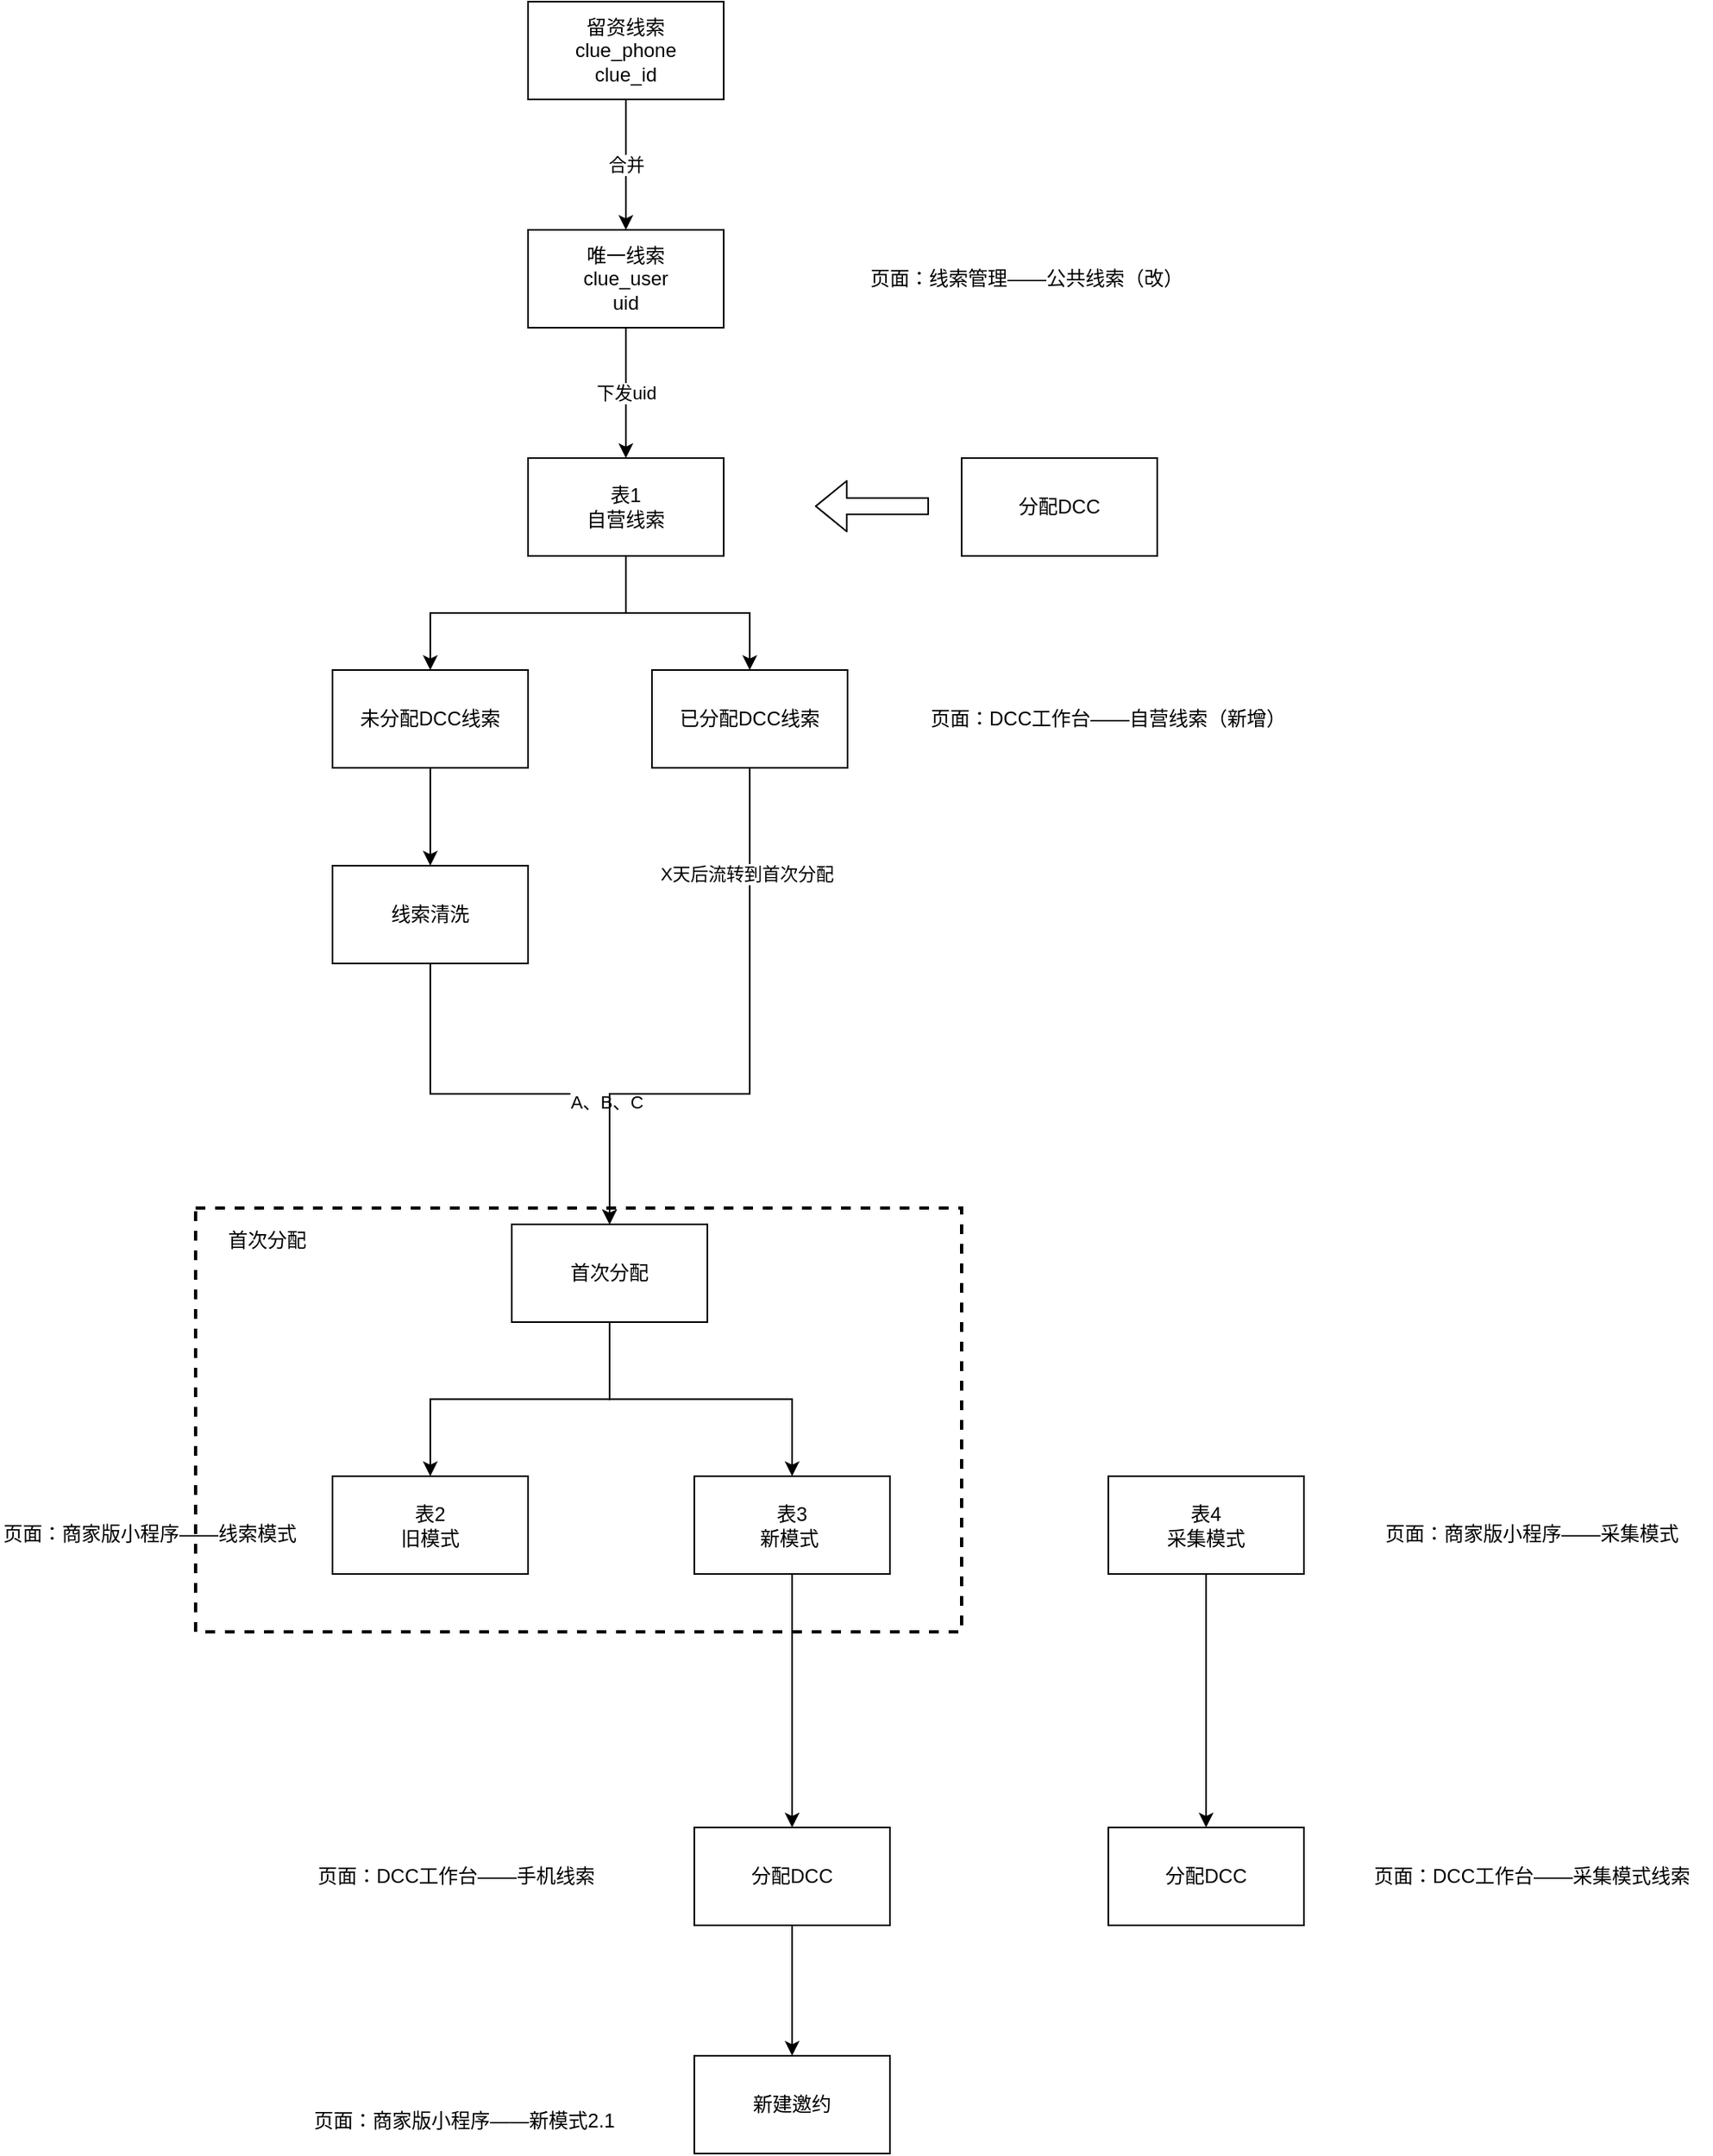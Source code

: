 <mxfile version="14.9.2" type="github">
  <diagram id="tDlVZkPplq9Yx5lwNJJn" name="第 1 页">
    <mxGraphModel dx="2256" dy="794" grid="1" gridSize="10" guides="1" tooltips="1" connect="1" arrows="1" fold="1" page="1" pageScale="1" pageWidth="827" pageHeight="1169" math="0" shadow="0">
      <root>
        <mxCell id="0" />
        <mxCell id="1" parent="0" />
        <mxCell id="u2RAki7muHQ0PCoqNx1q-16" value="" style="rounded=0;whiteSpace=wrap;html=1;fillColor=none;dashed=1;strokeWidth=2;" vertex="1" parent="1">
          <mxGeometry x="60" y="780" width="470" height="260" as="geometry" />
        </mxCell>
        <mxCell id="u2RAki7muHQ0PCoqNx1q-3" value="合并" style="edgeStyle=orthogonalEdgeStyle;rounded=0;orthogonalLoop=1;jettySize=auto;html=1;" edge="1" parent="1" source="u2RAki7muHQ0PCoqNx1q-1" target="u2RAki7muHQ0PCoqNx1q-2">
          <mxGeometry relative="1" as="geometry" />
        </mxCell>
        <mxCell id="u2RAki7muHQ0PCoqNx1q-1" value="留资线索&lt;br&gt;clue_phone&lt;br&gt;clue_id" style="rounded=0;whiteSpace=wrap;html=1;" vertex="1" parent="1">
          <mxGeometry x="264" y="40" width="120" height="60" as="geometry" />
        </mxCell>
        <mxCell id="u2RAki7muHQ0PCoqNx1q-5" value="下发uid" style="edgeStyle=orthogonalEdgeStyle;rounded=0;orthogonalLoop=1;jettySize=auto;html=1;" edge="1" parent="1" source="u2RAki7muHQ0PCoqNx1q-2" target="u2RAki7muHQ0PCoqNx1q-4">
          <mxGeometry relative="1" as="geometry" />
        </mxCell>
        <mxCell id="u2RAki7muHQ0PCoqNx1q-2" value="唯一线索&lt;br&gt;clue_user&lt;br&gt;uid" style="rounded=0;whiteSpace=wrap;html=1;" vertex="1" parent="1">
          <mxGeometry x="264" y="180" width="120" height="60" as="geometry" />
        </mxCell>
        <mxCell id="u2RAki7muHQ0PCoqNx1q-20" value="" style="edgeStyle=orthogonalEdgeStyle;rounded=0;orthogonalLoop=1;jettySize=auto;html=1;" edge="1" parent="1" source="u2RAki7muHQ0PCoqNx1q-4" target="u2RAki7muHQ0PCoqNx1q-14">
          <mxGeometry relative="1" as="geometry" />
        </mxCell>
        <mxCell id="u2RAki7muHQ0PCoqNx1q-29" style="edgeStyle=orthogonalEdgeStyle;rounded=0;orthogonalLoop=1;jettySize=auto;html=1;exitX=0.5;exitY=1;exitDx=0;exitDy=0;" edge="1" parent="1" source="u2RAki7muHQ0PCoqNx1q-4" target="u2RAki7muHQ0PCoqNx1q-28">
          <mxGeometry relative="1" as="geometry" />
        </mxCell>
        <mxCell id="u2RAki7muHQ0PCoqNx1q-4" value="表1&lt;br&gt;自营线索" style="rounded=0;whiteSpace=wrap;html=1;" vertex="1" parent="1">
          <mxGeometry x="264" y="320" width="120" height="60" as="geometry" />
        </mxCell>
        <mxCell id="u2RAki7muHQ0PCoqNx1q-6" value="表2&lt;br&gt;旧模式" style="rounded=0;whiteSpace=wrap;html=1;" vertex="1" parent="1">
          <mxGeometry x="144" y="944.5" width="120" height="60" as="geometry" />
        </mxCell>
        <mxCell id="u2RAki7muHQ0PCoqNx1q-24" style="edgeStyle=orthogonalEdgeStyle;rounded=0;orthogonalLoop=1;jettySize=auto;html=1;exitX=0.5;exitY=1;exitDx=0;exitDy=0;" edge="1" parent="1" source="u2RAki7muHQ0PCoqNx1q-7" target="u2RAki7muHQ0PCoqNx1q-23">
          <mxGeometry relative="1" as="geometry" />
        </mxCell>
        <mxCell id="u2RAki7muHQ0PCoqNx1q-7" value="表3&lt;br&gt;新模式&amp;nbsp;" style="rounded=0;whiteSpace=wrap;html=1;" vertex="1" parent="1">
          <mxGeometry x="366" y="944.5" width="120" height="60" as="geometry" />
        </mxCell>
        <mxCell id="u2RAki7muHQ0PCoqNx1q-48" value="" style="edgeStyle=orthogonalEdgeStyle;rounded=0;orthogonalLoop=1;jettySize=auto;html=1;" edge="1" parent="1" source="u2RAki7muHQ0PCoqNx1q-8" target="u2RAki7muHQ0PCoqNx1q-47">
          <mxGeometry relative="1" as="geometry" />
        </mxCell>
        <mxCell id="u2RAki7muHQ0PCoqNx1q-8" value="表4&lt;br&gt;采集模式" style="rounded=0;whiteSpace=wrap;html=1;" vertex="1" parent="1">
          <mxGeometry x="620" y="944.5" width="120" height="60" as="geometry" />
        </mxCell>
        <mxCell id="u2RAki7muHQ0PCoqNx1q-12" value="分配DCC" style="rounded=0;whiteSpace=wrap;html=1;" vertex="1" parent="1">
          <mxGeometry x="530" y="320" width="120" height="60" as="geometry" />
        </mxCell>
        <mxCell id="u2RAki7muHQ0PCoqNx1q-13" value="" style="shape=flexArrow;endArrow=classic;html=1;" edge="1" parent="1">
          <mxGeometry width="50" height="50" relative="1" as="geometry">
            <mxPoint x="510" y="349.5" as="sourcePoint" />
            <mxPoint x="440" y="349.5" as="targetPoint" />
          </mxGeometry>
        </mxCell>
        <mxCell id="u2RAki7muHQ0PCoqNx1q-30" style="edgeStyle=orthogonalEdgeStyle;rounded=0;orthogonalLoop=1;jettySize=auto;html=1;exitX=0.5;exitY=1;exitDx=0;exitDy=0;entryX=0.5;entryY=0;entryDx=0;entryDy=0;" edge="1" parent="1" source="u2RAki7muHQ0PCoqNx1q-14" target="u2RAki7muHQ0PCoqNx1q-27">
          <mxGeometry relative="1" as="geometry" />
        </mxCell>
        <mxCell id="u2RAki7muHQ0PCoqNx1q-14" value="未分配DCC线索" style="rounded=0;whiteSpace=wrap;html=1;" vertex="1" parent="1">
          <mxGeometry x="144" y="450" width="120" height="60" as="geometry" />
        </mxCell>
        <mxCell id="u2RAki7muHQ0PCoqNx1q-17" value="首次分配" style="text;html=1;strokeColor=none;fillColor=none;align=center;verticalAlign=middle;whiteSpace=wrap;rounded=0;dashed=1;" vertex="1" parent="1">
          <mxGeometry x="74" y="790" width="60" height="20" as="geometry" />
        </mxCell>
        <mxCell id="u2RAki7muHQ0PCoqNx1q-46" value="" style="edgeStyle=orthogonalEdgeStyle;rounded=0;orthogonalLoop=1;jettySize=auto;html=1;" edge="1" parent="1" source="u2RAki7muHQ0PCoqNx1q-23" target="u2RAki7muHQ0PCoqNx1q-45">
          <mxGeometry relative="1" as="geometry" />
        </mxCell>
        <mxCell id="u2RAki7muHQ0PCoqNx1q-23" value="分配DCC" style="rounded=0;whiteSpace=wrap;html=1;strokeWidth=1;" vertex="1" parent="1">
          <mxGeometry x="366" y="1160" width="120" height="60" as="geometry" />
        </mxCell>
        <mxCell id="u2RAki7muHQ0PCoqNx1q-32" style="edgeStyle=orthogonalEdgeStyle;rounded=0;orthogonalLoop=1;jettySize=auto;html=1;exitX=0.5;exitY=1;exitDx=0;exitDy=0;entryX=0.5;entryY=0;entryDx=0;entryDy=0;" edge="1" parent="1" source="u2RAki7muHQ0PCoqNx1q-27" target="u2RAki7muHQ0PCoqNx1q-31">
          <mxGeometry relative="1" as="geometry" />
        </mxCell>
        <mxCell id="u2RAki7muHQ0PCoqNx1q-41" value="A、B、C" style="edgeLabel;html=1;align=center;verticalAlign=middle;resizable=0;points=[];" vertex="1" connectable="0" parent="u2RAki7muHQ0PCoqNx1q-32">
          <mxGeometry x="0.443" y="-2" relative="1" as="geometry">
            <mxPoint as="offset" />
          </mxGeometry>
        </mxCell>
        <mxCell id="u2RAki7muHQ0PCoqNx1q-27" value="线索清洗" style="rounded=0;whiteSpace=wrap;html=1;strokeWidth=1;fillColor=#ffffff;" vertex="1" parent="1">
          <mxGeometry x="144" y="570" width="120" height="60" as="geometry" />
        </mxCell>
        <mxCell id="u2RAki7muHQ0PCoqNx1q-33" style="edgeStyle=orthogonalEdgeStyle;rounded=0;orthogonalLoop=1;jettySize=auto;html=1;exitX=0.5;exitY=1;exitDx=0;exitDy=0;entryX=0.5;entryY=0;entryDx=0;entryDy=0;" edge="1" parent="1" target="u2RAki7muHQ0PCoqNx1q-31">
          <mxGeometry relative="1" as="geometry">
            <mxPoint x="400" y="505" as="sourcePoint" />
            <mxPoint x="324.029" y="715" as="targetPoint" />
            <Array as="points">
              <mxPoint x="400" y="710" />
              <mxPoint x="314" y="710" />
            </Array>
          </mxGeometry>
        </mxCell>
        <mxCell id="u2RAki7muHQ0PCoqNx1q-39" value="X天后流转到首次分配" style="edgeLabel;html=1;align=center;verticalAlign=middle;resizable=0;points=[];" vertex="1" connectable="0" parent="u2RAki7muHQ0PCoqNx1q-33">
          <mxGeometry x="-0.622" y="-2" relative="1" as="geometry">
            <mxPoint as="offset" />
          </mxGeometry>
        </mxCell>
        <mxCell id="u2RAki7muHQ0PCoqNx1q-28" value="已分配DCC线索" style="rounded=0;whiteSpace=wrap;html=1;" vertex="1" parent="1">
          <mxGeometry x="340" y="450" width="120" height="60" as="geometry" />
        </mxCell>
        <mxCell id="u2RAki7muHQ0PCoqNx1q-34" style="edgeStyle=orthogonalEdgeStyle;rounded=0;orthogonalLoop=1;jettySize=auto;html=1;exitX=0.5;exitY=1;exitDx=0;exitDy=0;entryX=0.5;entryY=0;entryDx=0;entryDy=0;" edge="1" parent="1" source="u2RAki7muHQ0PCoqNx1q-31" target="u2RAki7muHQ0PCoqNx1q-6">
          <mxGeometry relative="1" as="geometry" />
        </mxCell>
        <mxCell id="u2RAki7muHQ0PCoqNx1q-35" style="edgeStyle=orthogonalEdgeStyle;rounded=0;orthogonalLoop=1;jettySize=auto;html=1;exitX=0.5;exitY=1;exitDx=0;exitDy=0;entryX=0.5;entryY=0;entryDx=0;entryDy=0;" edge="1" parent="1" source="u2RAki7muHQ0PCoqNx1q-31" target="u2RAki7muHQ0PCoqNx1q-7">
          <mxGeometry relative="1" as="geometry" />
        </mxCell>
        <mxCell id="u2RAki7muHQ0PCoqNx1q-31" value="首次分配" style="rounded=0;whiteSpace=wrap;html=1;strokeWidth=1;fillColor=#ffffff;" vertex="1" parent="1">
          <mxGeometry x="254" y="790" width="120" height="60" as="geometry" />
        </mxCell>
        <mxCell id="u2RAki7muHQ0PCoqNx1q-44" value="页面：DCC工作台——自营线索（新增）" style="text;html=1;strokeColor=none;fillColor=none;align=center;verticalAlign=middle;whiteSpace=wrap;rounded=0;dashed=1;" vertex="1" parent="1">
          <mxGeometry x="500" y="470" width="240" height="20" as="geometry" />
        </mxCell>
        <mxCell id="u2RAki7muHQ0PCoqNx1q-45" value="新建邀约" style="rounded=0;whiteSpace=wrap;html=1;strokeWidth=1;" vertex="1" parent="1">
          <mxGeometry x="366" y="1300" width="120" height="60" as="geometry" />
        </mxCell>
        <mxCell id="u2RAki7muHQ0PCoqNx1q-47" value="分配DCC" style="rounded=0;whiteSpace=wrap;html=1;" vertex="1" parent="1">
          <mxGeometry x="620" y="1160" width="120" height="60" as="geometry" />
        </mxCell>
        <mxCell id="u2RAki7muHQ0PCoqNx1q-49" value="页面：DCC工作台——手机线索" style="text;html=1;strokeColor=none;fillColor=none;align=center;verticalAlign=middle;whiteSpace=wrap;rounded=0;dashed=1;" vertex="1" parent="1">
          <mxGeometry x="110" y="1180" width="220" height="20" as="geometry" />
        </mxCell>
        <mxCell id="u2RAki7muHQ0PCoqNx1q-50" value="页面：商家版小程序——采集模式" style="text;html=1;strokeColor=none;fillColor=none;align=center;verticalAlign=middle;whiteSpace=wrap;rounded=0;dashed=1;" vertex="1" parent="1">
          <mxGeometry x="770" y="970" width="220" height="20" as="geometry" />
        </mxCell>
        <mxCell id="u2RAki7muHQ0PCoqNx1q-51" value="页面：商家版小程序——线索模式" style="text;html=1;strokeColor=none;fillColor=none;align=center;verticalAlign=middle;whiteSpace=wrap;rounded=0;dashed=1;" vertex="1" parent="1">
          <mxGeometry x="-60" y="970" width="184" height="20" as="geometry" />
        </mxCell>
        <mxCell id="u2RAki7muHQ0PCoqNx1q-52" value="页面：商家版小程序——新模式2.1" style="text;html=1;strokeColor=none;fillColor=none;align=center;verticalAlign=middle;whiteSpace=wrap;rounded=0;dashed=1;" vertex="1" parent="1">
          <mxGeometry x="120" y="1330" width="210" height="20" as="geometry" />
        </mxCell>
        <mxCell id="u2RAki7muHQ0PCoqNx1q-53" value="页面：线索管理——公共线索（改）" style="text;html=1;strokeColor=none;fillColor=none;align=center;verticalAlign=middle;whiteSpace=wrap;rounded=0;dashed=1;" vertex="1" parent="1">
          <mxGeometry x="450" y="200" width="240" height="20" as="geometry" />
        </mxCell>
        <mxCell id="u2RAki7muHQ0PCoqNx1q-54" value="页面：DCC工作台——采集模式线索" style="text;html=1;strokeColor=none;fillColor=none;align=center;verticalAlign=middle;whiteSpace=wrap;rounded=0;dashed=1;" vertex="1" parent="1">
          <mxGeometry x="770" y="1180" width="220" height="20" as="geometry" />
        </mxCell>
      </root>
    </mxGraphModel>
  </diagram>
</mxfile>
